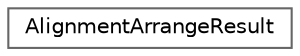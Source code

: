 digraph "Graphical Class Hierarchy"
{
 // INTERACTIVE_SVG=YES
 // LATEX_PDF_SIZE
  bgcolor="transparent";
  edge [fontname=Helvetica,fontsize=10,labelfontname=Helvetica,labelfontsize=10];
  node [fontname=Helvetica,fontsize=10,shape=box,height=0.2,width=0.4];
  rankdir="LR";
  Node0 [id="Node000000",label="AlignmentArrangeResult",height=0.2,width=0.4,color="grey40", fillcolor="white", style="filled",URL="$dc/d7f/structAlignmentArrangeResult.html",tooltip=" "];
}

